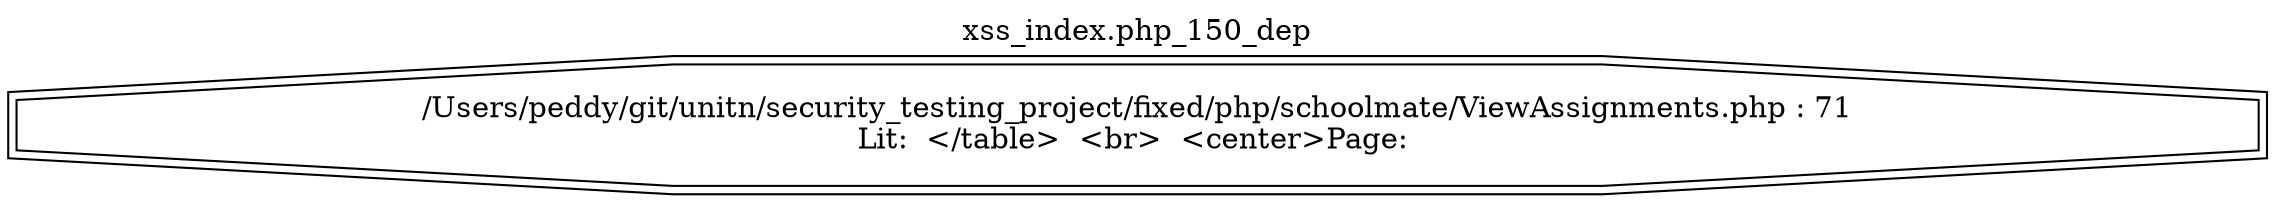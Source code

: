digraph cfg {
  label="xss_index.php_150_dep";
  labelloc=t;
  n1 [shape=doubleoctagon, label="/Users/peddy/git/unitn/security_testing_project/fixed/php/schoolmate/ViewAssignments.php : 71\nLit:  </table>  <br>  <center>Page: \n"];
}
